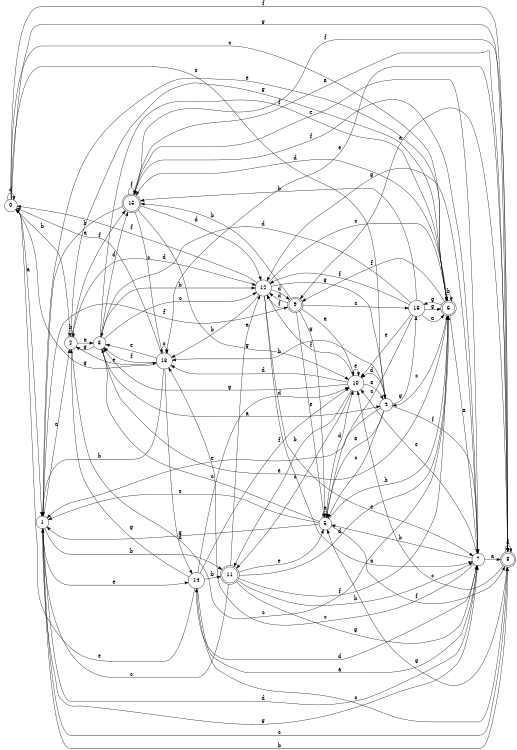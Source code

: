 digraph n14_7 {
__start0 [label="" shape="none"];

rankdir=LR;
size="8,5";

s0 [style="filled", color="black", fillcolor="white" shape="circle", label="0"];
s1 [style="filled", color="black", fillcolor="white" shape="circle", label="1"];
s2 [style="filled", color="black", fillcolor="white" shape="circle", label="2"];
s3 [style="filled", color="black", fillcolor="white" shape="circle", label="3"];
s4 [style="filled", color="black", fillcolor="white" shape="circle", label="4"];
s5 [style="filled", color="black", fillcolor="white" shape="circle", label="5"];
s6 [style="rounded,filled", color="black", fillcolor="white" shape="doublecircle", label="6"];
s7 [style="filled", color="black", fillcolor="white" shape="circle", label="7"];
s8 [style="rounded,filled", color="black", fillcolor="white" shape="doublecircle", label="8"];
s9 [style="rounded,filled", color="black", fillcolor="white" shape="doublecircle", label="9"];
s10 [style="filled", color="black", fillcolor="white" shape="circle", label="10"];
s11 [style="rounded,filled", color="black", fillcolor="white" shape="doublecircle", label="11"];
s12 [style="filled", color="black", fillcolor="white" shape="circle", label="12"];
s13 [style="filled", color="black", fillcolor="white" shape="circle", label="13"];
s14 [style="filled", color="black", fillcolor="white" shape="circle", label="14"];
s15 [style="rounded,filled", color="black", fillcolor="white" shape="doublecircle", label="15"];
s16 [style="filled", color="black", fillcolor="white" shape="circle", label="16"];
s0 -> s1 [label="a"];
s0 -> s2 [label="b"];
s0 -> s6 [label="c"];
s0 -> s0 [label="d"];
s0 -> s4 [label="e"];
s0 -> s8 [label="f"];
s0 -> s8 [label="g"];
s1 -> s2 [label="a"];
s1 -> s11 [label="b"];
s1 -> s8 [label="c"];
s1 -> s7 [label="d"];
s1 -> s14 [label="e"];
s1 -> s9 [label="f"];
s1 -> s7 [label="g"];
s2 -> s3 [label="a"];
s2 -> s2 [label="b"];
s2 -> s6 [label="c"];
s2 -> s12 [label="d"];
s2 -> s13 [label="e"];
s2 -> s15 [label="f"];
s2 -> s6 [label="g"];
s3 -> s4 [label="a"];
s3 -> s12 [label="b"];
s3 -> s12 [label="c"];
s3 -> s15 [label="d"];
s3 -> s6 [label="e"];
s3 -> s6 [label="f"];
s3 -> s2 [label="g"];
s4 -> s5 [label="a"];
s4 -> s13 [label="b"];
s4 -> s5 [label="c"];
s4 -> s10 [label="d"];
s4 -> s1 [label="e"];
s4 -> s7 [label="f"];
s4 -> s16 [label="g"];
s5 -> s5 [label="a"];
s5 -> s6 [label="b"];
s5 -> s3 [label="c"];
s5 -> s10 [label="d"];
s5 -> s1 [label="e"];
s5 -> s8 [label="f"];
s5 -> s1 [label="g"];
s6 -> s7 [label="a"];
s6 -> s6 [label="b"];
s6 -> s4 [label="c"];
s6 -> s15 [label="d"];
s6 -> s1 [label="e"];
s6 -> s9 [label="f"];
s6 -> s16 [label="g"];
s7 -> s8 [label="a"];
s7 -> s5 [label="b"];
s7 -> s13 [label="c"];
s7 -> s14 [label="d"];
s7 -> s10 [label="e"];
s7 -> s15 [label="f"];
s7 -> s12 [label="g"];
s8 -> s9 [label="a"];
s8 -> s1 [label="b"];
s8 -> s10 [label="c"];
s8 -> s8 [label="d"];
s8 -> s13 [label="e"];
s8 -> s15 [label="f"];
s8 -> s5 [label="g"];
s9 -> s10 [label="a"];
s9 -> s15 [label="b"];
s9 -> s16 [label="c"];
s9 -> s12 [label="d"];
s9 -> s5 [label="e"];
s9 -> s12 [label="f"];
s9 -> s5 [label="g"];
s10 -> s4 [label="a"];
s10 -> s11 [label="b"];
s10 -> s11 [label="c"];
s10 -> s13 [label="d"];
s10 -> s10 [label="e"];
s10 -> s12 [label="f"];
s10 -> s3 [label="g"];
s11 -> s12 [label="a"];
s11 -> s7 [label="b"];
s11 -> s1 [label="c"];
s11 -> s6 [label="d"];
s11 -> s5 [label="e"];
s11 -> s6 [label="f"];
s11 -> s7 [label="g"];
s12 -> s7 [label="a"];
s12 -> s13 [label="b"];
s12 -> s6 [label="c"];
s12 -> s9 [label="d"];
s12 -> s7 [label="e"];
s12 -> s0 [label="f"];
s12 -> s4 [label="g"];
s13 -> s0 [label="a"];
s13 -> s1 [label="b"];
s13 -> s13 [label="c"];
s13 -> s14 [label="d"];
s13 -> s3 [label="e"];
s13 -> s3 [label="f"];
s13 -> s0 [label="g"];
s14 -> s7 [label="a"];
s14 -> s11 [label="b"];
s14 -> s8 [label="c"];
s14 -> s10 [label="d"];
s14 -> s0 [label="e"];
s14 -> s10 [label="f"];
s14 -> s2 [label="g"];
s15 -> s8 [label="a"];
s15 -> s1 [label="b"];
s15 -> s13 [label="c"];
s15 -> s12 [label="d"];
s15 -> s7 [label="e"];
s15 -> s15 [label="f"];
s15 -> s10 [label="g"];
s16 -> s6 [label="a"];
s16 -> s15 [label="b"];
s16 -> s5 [label="c"];
s16 -> s3 [label="d"];
s16 -> s10 [label="e"];
s16 -> s12 [label="f"];
s16 -> s6 [label="g"];

}